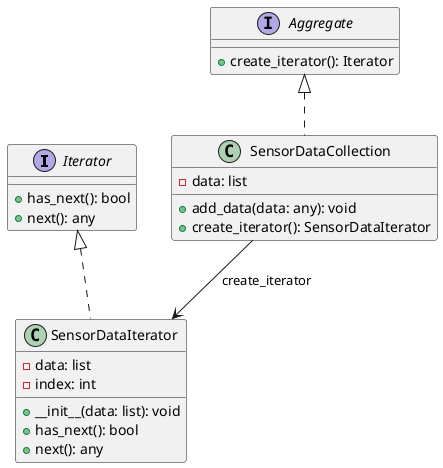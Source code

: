 @startuml
interface Iterator {
    +has_next(): bool
    +next(): any
}

interface Aggregate {
    +create_iterator(): Iterator
}

class SensorDataCollection implements Aggregate {
    -data: list
    +add_data(data: any): void
    +create_iterator(): SensorDataIterator
}

class SensorDataIterator implements Iterator {
    -data: list
    -index: int
    +__init__(data: list): void
    +has_next(): bool
    +next(): any
}

SensorDataCollection --> SensorDataIterator: create_iterator
@enduml